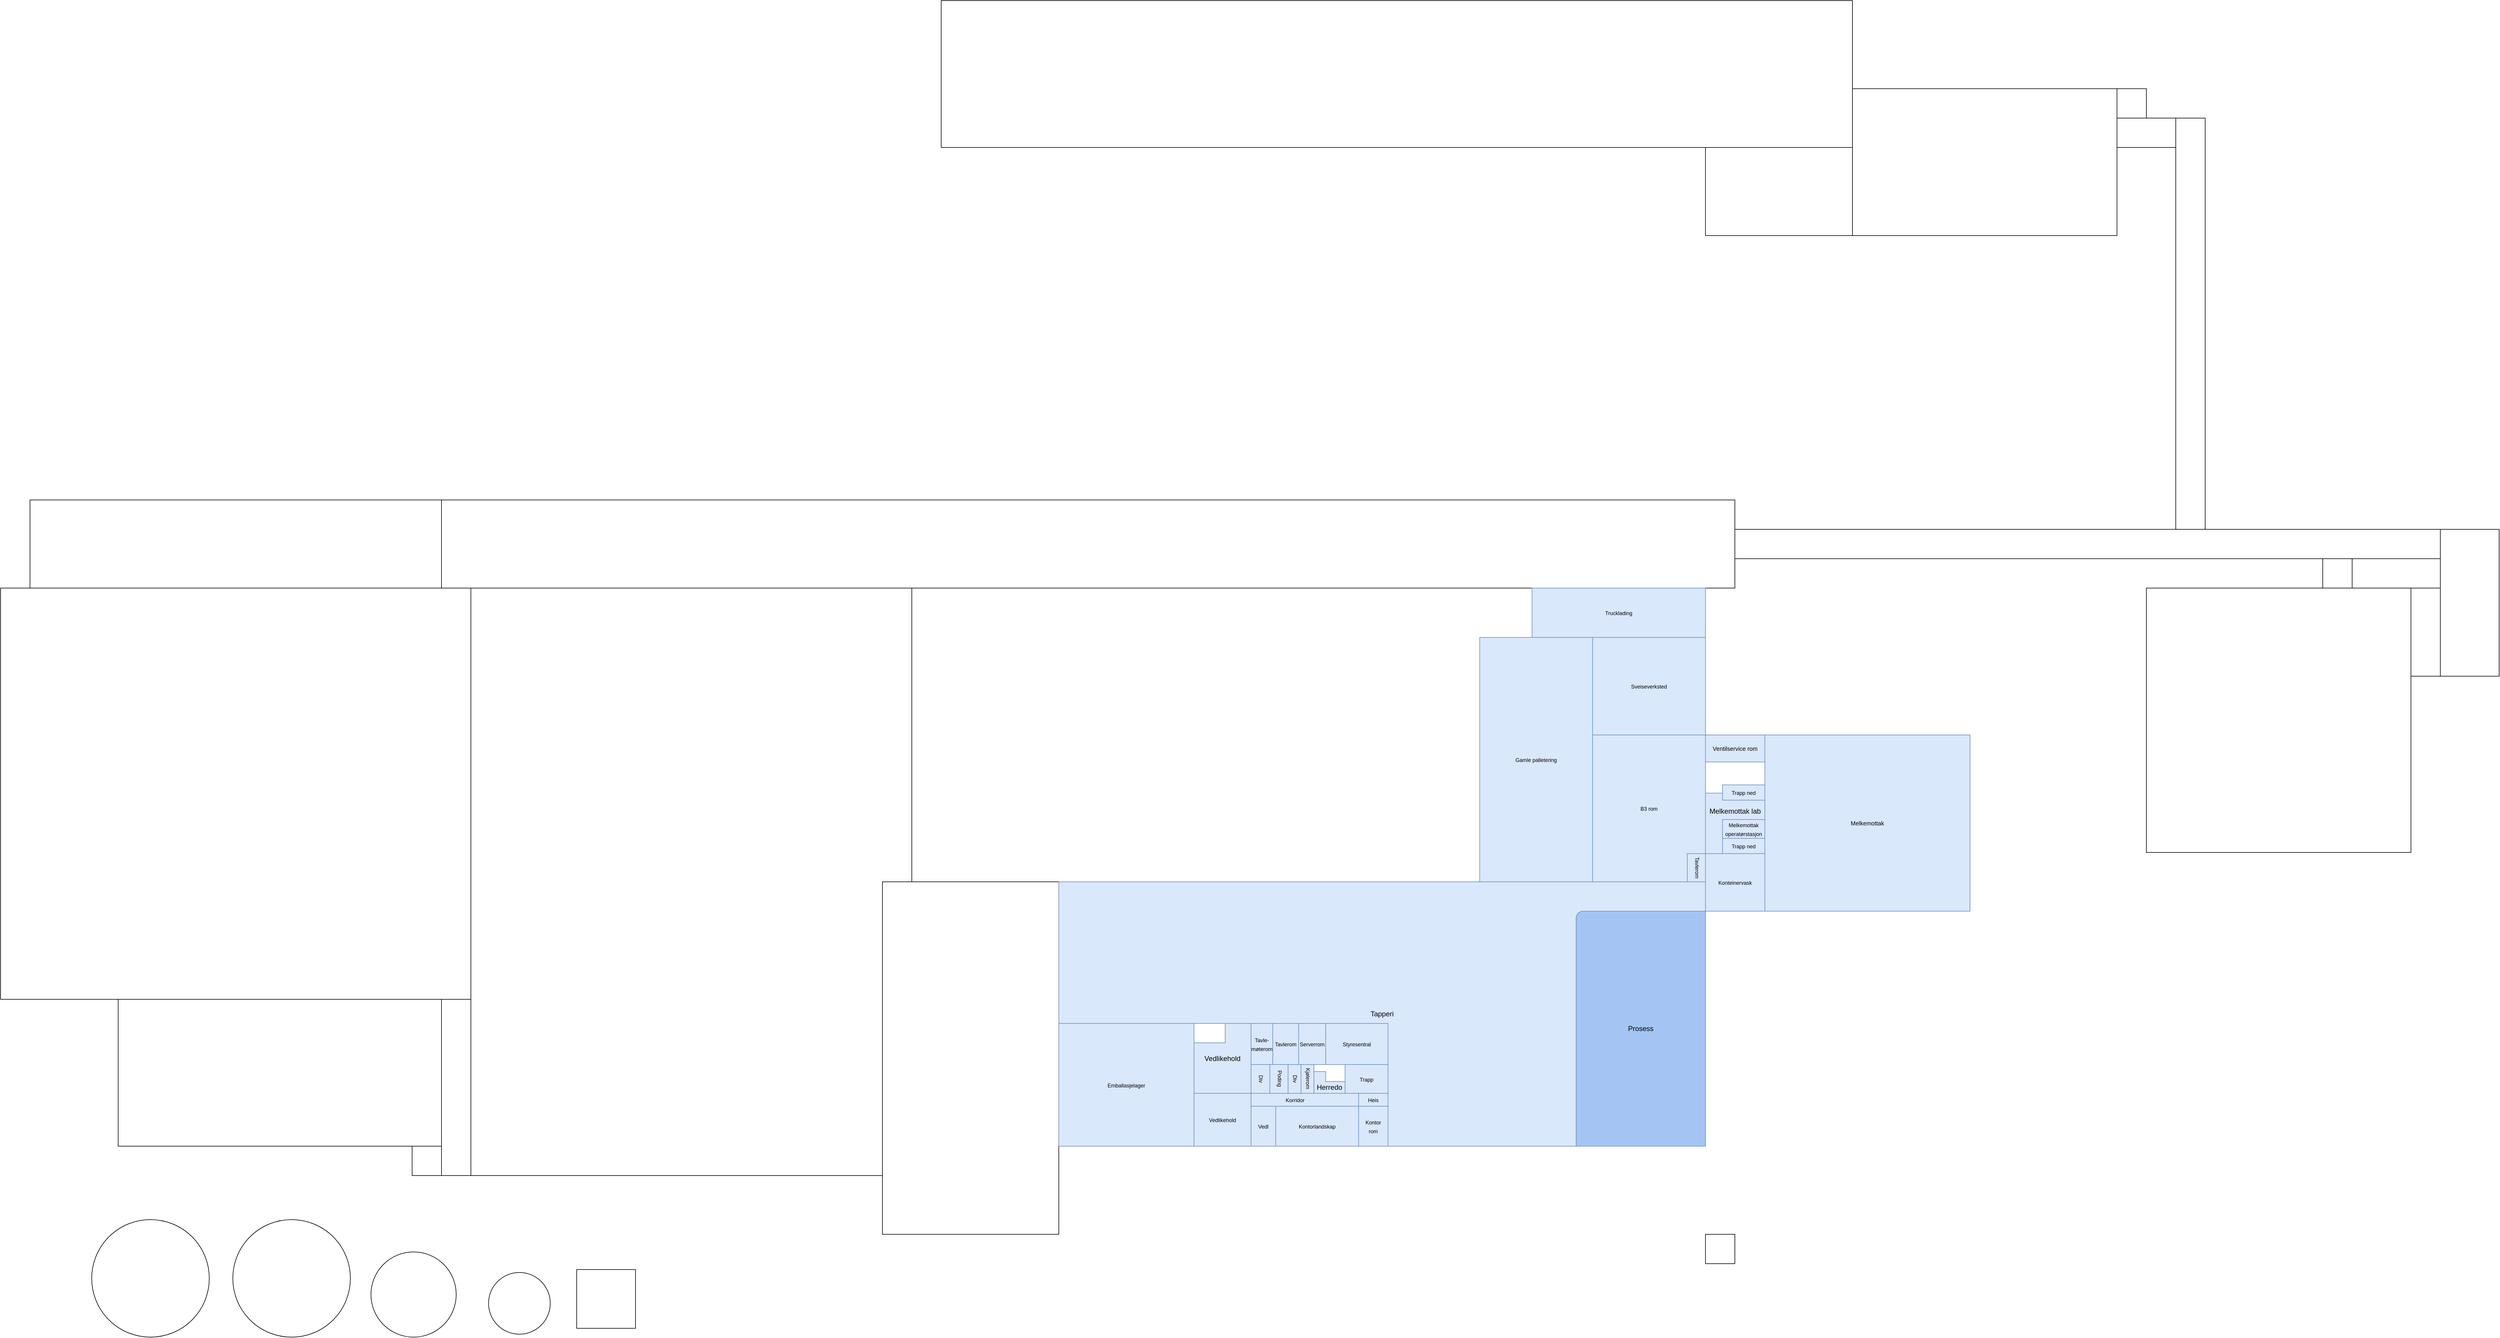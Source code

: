 <mxfile version="26.0.16">
  <diagram name="Page-1" id="Hi8thBa9BpcaoAM9ut1s">
    <mxGraphModel dx="6248" dy="2445" grid="0" gridSize="14" guides="1" tooltips="1" connect="1" arrows="1" fold="1" page="1" pageScale="1" pageWidth="1169" pageHeight="827" math="0" shadow="0">
      <root>
        <mxCell id="0" />
        <mxCell id="GzNEmD3VfXziyHX95NtM-45" value="Base" parent="0" />
        <mxCell id="GzNEmD3VfXziyHX95NtM-46" value="" style="verticalLabelPosition=bottom;verticalAlign=top;html=1;shape=mxgraph.basic.rect;fillColor2=none;strokeWidth=1;size=20;indent=5;" parent="GzNEmD3VfXziyHX95NtM-45" vertex="1">
          <mxGeometry x="1800" y="2327" width="1100" height="450" as="geometry" />
        </mxCell>
        <mxCell id="GzNEmD3VfXziyHX95NtM-47" value="" style="verticalLabelPosition=bottom;verticalAlign=top;html=1;shape=mxgraph.basic.rect;fillColor2=none;strokeWidth=1;size=20;indent=5;" parent="GzNEmD3VfXziyHX95NtM-45" vertex="1">
          <mxGeometry x="1550" y="1827" width="1350" height="500" as="geometry" />
        </mxCell>
        <mxCell id="GzNEmD3VfXziyHX95NtM-48" value="" style="verticalLabelPosition=bottom;verticalAlign=top;html=1;shape=mxgraph.basic.rect;fillColor2=none;strokeWidth=1;size=20;indent=5;" parent="GzNEmD3VfXziyHX95NtM-45" vertex="1">
          <mxGeometry x="2900" y="2077" width="450" height="300" as="geometry" />
        </mxCell>
        <mxCell id="GzNEmD3VfXziyHX95NtM-49" value="" style="verticalLabelPosition=bottom;verticalAlign=top;html=1;shape=mxgraph.basic.rect;fillColor2=none;strokeWidth=1;size=20;indent=5;" parent="GzNEmD3VfXziyHX95NtM-45" vertex="1">
          <mxGeometry x="3650" y="1827" width="450" height="450" as="geometry" />
        </mxCell>
        <mxCell id="GzNEmD3VfXziyHX95NtM-50" value="" style="verticalLabelPosition=bottom;verticalAlign=top;html=1;shape=mxgraph.basic.rect;fillColor2=none;strokeWidth=1;size=20;indent=5;" parent="GzNEmD3VfXziyHX95NtM-45" vertex="1">
          <mxGeometry x="4100" y="1827" width="50" height="150" as="geometry" />
        </mxCell>
        <mxCell id="GzNEmD3VfXziyHX95NtM-51" value="" style="verticalLabelPosition=bottom;verticalAlign=top;html=1;shape=mxgraph.basic.rect;fillColor2=none;strokeWidth=1;size=20;indent=5;" parent="GzNEmD3VfXziyHX95NtM-45" vertex="1">
          <mxGeometry x="4150" y="1727" width="100" height="250" as="geometry" />
        </mxCell>
        <mxCell id="GzNEmD3VfXziyHX95NtM-52" value="" style="verticalLabelPosition=bottom;verticalAlign=top;html=1;shape=mxgraph.basic.rect;fillColor2=none;strokeWidth=1;size=20;indent=5;" parent="GzNEmD3VfXziyHX95NtM-45" vertex="1">
          <mxGeometry x="3150" y="977" width="450" height="250" as="geometry" />
        </mxCell>
        <mxCell id="GzNEmD3VfXziyHX95NtM-53" value="" style="verticalLabelPosition=bottom;verticalAlign=top;html=1;shape=mxgraph.basic.rect;fillColor2=none;strokeWidth=1;size=20;indent=5;" parent="GzNEmD3VfXziyHX95NtM-45" vertex="1">
          <mxGeometry x="3600" y="977" width="50" height="50" as="geometry" />
        </mxCell>
        <mxCell id="GzNEmD3VfXziyHX95NtM-54" value="" style="verticalLabelPosition=bottom;verticalAlign=top;html=1;shape=mxgraph.basic.rect;fillColor2=none;strokeWidth=1;size=20;indent=5;" parent="GzNEmD3VfXziyHX95NtM-45" vertex="1">
          <mxGeometry x="2900" y="1077" width="250" height="150" as="geometry" />
        </mxCell>
        <mxCell id="GzNEmD3VfXziyHX95NtM-55" value="" style="verticalLabelPosition=bottom;verticalAlign=top;html=1;shape=mxgraph.basic.rect;fillColor2=none;strokeWidth=1;size=14.86;indent=5;" parent="GzNEmD3VfXziyHX95NtM-45" vertex="1">
          <mxGeometry x="1600" y="827" width="1550" height="250" as="geometry" />
        </mxCell>
        <mxCell id="GzNEmD3VfXziyHX95NtM-56" value="" style="verticalLabelPosition=bottom;verticalAlign=top;html=1;shape=mxgraph.basic.rect;fillColor2=none;strokeWidth=1;size=14.86;indent=5;" parent="GzNEmD3VfXziyHX95NtM-45" vertex="1">
          <mxGeometry x="750" y="1677" width="2200" height="150" as="geometry" />
        </mxCell>
        <mxCell id="GzNEmD3VfXziyHX95NtM-57" value="" style="verticalLabelPosition=bottom;verticalAlign=top;html=1;shape=mxgraph.basic.rect;fillColor2=none;strokeWidth=1;size=20;indent=5;" parent="GzNEmD3VfXziyHX95NtM-45" vertex="1">
          <mxGeometry x="2950" y="1727" width="1200" height="50" as="geometry" />
        </mxCell>
        <mxCell id="GzNEmD3VfXziyHX95NtM-58" value="" style="verticalLabelPosition=bottom;verticalAlign=top;html=1;shape=mxgraph.basic.rect;fillColor2=none;strokeWidth=1;size=20;indent=5;" parent="GzNEmD3VfXziyHX95NtM-45" vertex="1">
          <mxGeometry x="3950" y="1777" width="50" height="50" as="geometry" />
        </mxCell>
        <mxCell id="GzNEmD3VfXziyHX95NtM-59" value="" style="verticalLabelPosition=bottom;verticalAlign=top;html=1;shape=mxgraph.basic.rect;fillColor2=none;strokeWidth=1;size=20;indent=5;" parent="GzNEmD3VfXziyHX95NtM-45" vertex="1">
          <mxGeometry x="3700" y="1027" width="50" height="700" as="geometry" />
        </mxCell>
        <mxCell id="GzNEmD3VfXziyHX95NtM-60" value="" style="verticalLabelPosition=bottom;verticalAlign=top;html=1;shape=mxgraph.basic.rect;fillColor2=none;strokeWidth=1;size=20;indent=5;" parent="GzNEmD3VfXziyHX95NtM-45" vertex="1">
          <mxGeometry x="3600" y="1027" width="100" height="50" as="geometry" />
        </mxCell>
        <mxCell id="GzNEmD3VfXziyHX95NtM-61" value="" style="verticalLabelPosition=bottom;verticalAlign=top;html=1;shape=mxgraph.basic.rect;fillColor2=none;strokeWidth=1;size=20;indent=5;" parent="GzNEmD3VfXziyHX95NtM-45" vertex="1">
          <mxGeometry x="800" y="1827" width="750" height="1000" as="geometry" />
        </mxCell>
        <mxCell id="GzNEmD3VfXziyHX95NtM-62" value="" style="verticalLabelPosition=bottom;verticalAlign=top;html=1;shape=mxgraph.basic.rect;fillColor2=none;strokeWidth=1;size=20;indent=5;" parent="GzNEmD3VfXziyHX95NtM-45" vertex="1">
          <mxGeometry x="1500" y="2327" width="300" height="600" as="geometry" />
        </mxCell>
        <mxCell id="GzNEmD3VfXziyHX95NtM-63" value="" style="verticalLabelPosition=bottom;verticalAlign=top;html=1;shape=mxgraph.basic.rect;fillColor2=none;strokeWidth=1;size=20;indent=5;" parent="GzNEmD3VfXziyHX95NtM-45" vertex="1">
          <mxGeometry x="750" y="2477" width="50" height="350" as="geometry" />
        </mxCell>
        <mxCell id="GzNEmD3VfXziyHX95NtM-64" value="" style="verticalLabelPosition=bottom;verticalAlign=top;html=1;shape=mxgraph.basic.rect;fillColor2=none;strokeWidth=1;size=20;indent=5;" parent="GzNEmD3VfXziyHX95NtM-45" vertex="1">
          <mxGeometry x="700" y="2777" width="50" height="50" as="geometry" />
        </mxCell>
        <mxCell id="GzNEmD3VfXziyHX95NtM-65" value="" style="verticalLabelPosition=bottom;verticalAlign=top;html=1;shape=mxgraph.basic.rect;fillColor2=none;strokeWidth=1;size=14.86;indent=5;" parent="GzNEmD3VfXziyHX95NtM-45" vertex="1">
          <mxGeometry x="50" y="1677" width="700" height="150" as="geometry" />
        </mxCell>
        <mxCell id="GzNEmD3VfXziyHX95NtM-66" value="" style="verticalLabelPosition=bottom;verticalAlign=top;html=1;shape=mxgraph.basic.rect;fillColor2=none;strokeWidth=1;size=14.86;indent=5;" parent="GzNEmD3VfXziyHX95NtM-45" vertex="1">
          <mxGeometry y="1827" width="800" height="700" as="geometry" />
        </mxCell>
        <mxCell id="GzNEmD3VfXziyHX95NtM-67" value="" style="verticalLabelPosition=bottom;verticalAlign=top;html=1;shape=mxgraph.basic.rect;fillColor2=none;strokeWidth=1;size=14.86;indent=5;" parent="GzNEmD3VfXziyHX95NtM-45" vertex="1">
          <mxGeometry x="200" y="2527" width="550" height="250" as="geometry" />
        </mxCell>
        <mxCell id="GzNEmD3VfXziyHX95NtM-68" value="" style="verticalLabelPosition=bottom;verticalAlign=top;html=1;shape=mxgraph.basic.rect;fillColor2=none;strokeWidth=1;size=20;indent=5;" parent="GzNEmD3VfXziyHX95NtM-45" vertex="1">
          <mxGeometry x="2900" y="2927" width="50" height="50" as="geometry" />
        </mxCell>
        <mxCell id="GzNEmD3VfXziyHX95NtM-69" value="" style="verticalLabelPosition=bottom;verticalAlign=top;html=1;shape=mxgraph.basic.rect;fillColor2=none;strokeWidth=1;size=20;indent=5;" parent="GzNEmD3VfXziyHX95NtM-45" vertex="1">
          <mxGeometry x="980" y="2987" width="100" height="100" as="geometry" />
        </mxCell>
        <mxCell id="GzNEmD3VfXziyHX95NtM-71" value="" style="ellipse;whiteSpace=wrap;html=1;aspect=fixed;" parent="GzNEmD3VfXziyHX95NtM-45" vertex="1">
          <mxGeometry x="830" y="2992" width="105" height="105" as="geometry" />
        </mxCell>
        <mxCell id="GzNEmD3VfXziyHX95NtM-72" value="" style="ellipse;whiteSpace=wrap;html=1;aspect=fixed;" parent="GzNEmD3VfXziyHX95NtM-45" vertex="1">
          <mxGeometry x="630" y="2957" width="145" height="145" as="geometry" />
        </mxCell>
        <mxCell id="GzNEmD3VfXziyHX95NtM-73" value="" style="ellipse;whiteSpace=wrap;html=1;aspect=fixed;" parent="GzNEmD3VfXziyHX95NtM-45" vertex="1">
          <mxGeometry x="395" y="2902" width="200" height="200" as="geometry" />
        </mxCell>
        <mxCell id="GzNEmD3VfXziyHX95NtM-74" value="" style="ellipse;whiteSpace=wrap;html=1;aspect=fixed;" parent="GzNEmD3VfXziyHX95NtM-45" vertex="1">
          <mxGeometry x="155" y="2902" width="200" height="200" as="geometry" />
        </mxCell>
        <mxCell id="GzNEmD3VfXziyHX95NtM-5" value="Kjeller" parent="0" />
        <mxCell id="GzNEmD3VfXziyHX95NtM-4" value="Grunnplan" parent="0" />
        <mxCell id="h_ZqSWhydHnjJ5OdPfgj-34" value="&lt;font style=&quot;font-size: 9px;&quot;&gt;B3 rom&lt;/font&gt;" style="rounded=0;whiteSpace=wrap;html=1;fillColor=#dae8fc;strokeColor=#6c8ebf;direction=west;" vertex="1" parent="GzNEmD3VfXziyHX95NtM-4">
          <mxGeometry x="2708" y="2077" width="192" height="250" as="geometry" />
        </mxCell>
        <mxCell id="GzNEmD3VfXziyHX95NtM-79" value="Tapperi" style="shape=corner;whiteSpace=wrap;html=1;fillColor=#dae8fc;strokeColor=#6c8ebf;direction=south;dx=241;dy=541;" parent="GzNEmD3VfXziyHX95NtM-4" vertex="1">
          <mxGeometry x="1800" y="2327" width="1100" height="450" as="geometry" />
        </mxCell>
        <mxCell id="GzNEmD3VfXziyHX95NtM-76" value="Prosess" style="verticalLabelPosition=middle;verticalAlign=middle;html=1;shape=mxgraph.basic.corner_round_rect;dx=6;whiteSpace=wrap;flipH=1;direction=south;fillColor=light-dark(#a4c5f4, #1d293b);strokeColor=#6c8ebf;labelPosition=center;align=center;" parent="GzNEmD3VfXziyHX95NtM-4" vertex="1">
          <mxGeometry x="2680" y="2377" width="220" height="400" as="geometry" />
        </mxCell>
        <mxCell id="GzNEmD3VfXziyHX95NtM-77" value="&lt;font style=&quot;font-size: 9px;&quot;&gt;Konteinervask&lt;/font&gt;" style="rounded=0;whiteSpace=wrap;html=1;fillColor=#dae8fc;strokeColor=#6c8ebf;" parent="GzNEmD3VfXziyHX95NtM-4" vertex="1">
          <mxGeometry x="2900" y="2279" width="101" height="98" as="geometry" />
        </mxCell>
        <mxCell id="GzNEmD3VfXziyHX95NtM-82" value="&lt;font size=&quot;1&quot;&gt;Ventilservice rom&lt;/font&gt;" style="rounded=0;whiteSpace=wrap;html=1;fillColor=#dae8fc;strokeColor=#6c8ebf;" parent="GzNEmD3VfXziyHX95NtM-4" vertex="1">
          <mxGeometry x="2900" y="2077" width="101" height="46" as="geometry" />
        </mxCell>
        <mxCell id="GzNEmD3VfXziyHX95NtM-83" value="&lt;font style=&quot;font-size: 9px;&quot;&gt;Styresentral&lt;/font&gt;" style="rounded=0;whiteSpace=wrap;html=1;fillColor=#dae8fc;strokeColor=#6c8ebf;" parent="GzNEmD3VfXziyHX95NtM-4" vertex="1">
          <mxGeometry x="2254" y="2568" width="106" height="70" as="geometry" />
        </mxCell>
        <mxCell id="GzNEmD3VfXziyHX95NtM-84" value="&lt;font style=&quot;font-size: 9px;&quot;&gt;Trapp&lt;/font&gt;" style="rounded=0;whiteSpace=wrap;html=1;fillColor=#dae8fc;strokeColor=#6c8ebf;" parent="GzNEmD3VfXziyHX95NtM-4" vertex="1">
          <mxGeometry x="2287" y="2638" width="73" height="49" as="geometry" />
        </mxCell>
        <mxCell id="GzNEmD3VfXziyHX95NtM-85" value="&lt;font style=&quot;font-size: 9px;&quot;&gt;Heis&lt;/font&gt;" style="rounded=0;whiteSpace=wrap;html=1;fillColor=#dae8fc;strokeColor=#6c8ebf;" parent="GzNEmD3VfXziyHX95NtM-4" vertex="1">
          <mxGeometry x="2310" y="2687" width="50" height="22" as="geometry" />
        </mxCell>
        <mxCell id="GzNEmD3VfXziyHX95NtM-86" value="&lt;font style=&quot;font-size: 9px;&quot;&gt;Serverrom&lt;/font&gt;" style="rounded=0;whiteSpace=wrap;html=1;fillColor=#dae8fc;strokeColor=#6c8ebf;" parent="GzNEmD3VfXziyHX95NtM-4" vertex="1">
          <mxGeometry x="2208" y="2568" width="46" height="70" as="geometry" />
        </mxCell>
        <mxCell id="GzNEmD3VfXziyHX95NtM-87" value="&lt;font style=&quot;font-size: 9px;&quot;&gt;Tavlerom&lt;/font&gt;" style="rounded=0;whiteSpace=wrap;html=1;fillColor=#dae8fc;strokeColor=#6c8ebf;" parent="GzNEmD3VfXziyHX95NtM-4" vertex="1">
          <mxGeometry x="2164" y="2568" width="44" height="70" as="geometry" />
        </mxCell>
        <mxCell id="GzNEmD3VfXziyHX95NtM-88" value="&lt;font style=&quot;font-size: 9px;&quot;&gt;Tavle-møterom&lt;/font&gt;" style="rounded=0;whiteSpace=wrap;html=1;fillColor=#dae8fc;strokeColor=#6c8ebf;" parent="GzNEmD3VfXziyHX95NtM-4" vertex="1">
          <mxGeometry x="2127" y="2568" width="37" height="70" as="geometry" />
        </mxCell>
        <mxCell id="GzNEmD3VfXziyHX95NtM-89" value="&lt;font style=&quot;font-size: 9px;&quot;&gt;Korridor&lt;/font&gt;" style="rounded=0;whiteSpace=wrap;html=1;fillColor=#dae8fc;strokeColor=#6c8ebf;" parent="GzNEmD3VfXziyHX95NtM-4" vertex="1">
          <mxGeometry x="2094" y="2687" width="216" height="22" as="geometry" />
        </mxCell>
        <mxCell id="h_ZqSWhydHnjJ5OdPfgj-13" value="&lt;font style=&quot;font-size: 9px;&quot;&gt;Kontorlandskap&lt;/font&gt;" style="rounded=0;whiteSpace=wrap;html=1;fillColor=#dae8fc;strokeColor=#6c8ebf;" vertex="1" parent="GzNEmD3VfXziyHX95NtM-4">
          <mxGeometry x="2169" y="2709" width="141" height="68" as="geometry" />
        </mxCell>
        <mxCell id="h_ZqSWhydHnjJ5OdPfgj-14" value="&lt;font style=&quot;font-size: 9px;&quot;&gt;Kontor&lt;/font&gt;&lt;div&gt;&lt;font style=&quot;font-size: 9px;&quot;&gt;rom&lt;/font&gt;&lt;/div&gt;" style="rounded=0;whiteSpace=wrap;html=1;fillColor=#dae8fc;strokeColor=#6c8ebf;" vertex="1" parent="GzNEmD3VfXziyHX95NtM-4">
          <mxGeometry x="2310" y="2709" width="50" height="68" as="geometry" />
        </mxCell>
        <mxCell id="h_ZqSWhydHnjJ5OdPfgj-15" value="&lt;div&gt;&lt;br&gt;&lt;/div&gt;Herredo" style="shape=corner;whiteSpace=wrap;html=1;fillColor=#dae8fc;strokeColor=#6c8ebf;direction=north;" vertex="1" parent="GzNEmD3VfXziyHX95NtM-4">
          <mxGeometry x="2234" y="2650" width="53" height="37" as="geometry" />
        </mxCell>
        <mxCell id="h_ZqSWhydHnjJ5OdPfgj-16" value="&lt;font style=&quot;font-size: 9px;&quot;&gt;Kjølerom&lt;/font&gt;" style="rounded=0;whiteSpace=wrap;html=1;fillColor=#dae8fc;strokeColor=#6c8ebf;textDirection=vertical-lr;" vertex="1" parent="GzNEmD3VfXziyHX95NtM-4">
          <mxGeometry x="2212" y="2638" width="22" height="49" as="geometry" />
        </mxCell>
        <mxCell id="h_ZqSWhydHnjJ5OdPfgj-17" value="&lt;font style=&quot;font-size: 9px;&quot;&gt;Div&lt;/font&gt;" style="rounded=0;whiteSpace=wrap;html=1;fillColor=#dae8fc;strokeColor=#6c8ebf;textDirection=vertical-lr;" vertex="1" parent="GzNEmD3VfXziyHX95NtM-4">
          <mxGeometry x="2190" y="2638" width="22" height="49" as="geometry" />
        </mxCell>
        <mxCell id="h_ZqSWhydHnjJ5OdPfgj-18" value="&lt;font style=&quot;font-size: 9px;&quot;&gt;Poding&lt;/font&gt;" style="rounded=0;whiteSpace=wrap;html=1;fillColor=#dae8fc;strokeColor=#6c8ebf;textDirection=vertical-lr;" vertex="1" parent="GzNEmD3VfXziyHX95NtM-4">
          <mxGeometry x="2159" y="2638" width="31" height="49" as="geometry" />
        </mxCell>
        <mxCell id="h_ZqSWhydHnjJ5OdPfgj-19" value="&lt;font style=&quot;font-size: 9px;&quot;&gt;Div&lt;/font&gt;" style="rounded=0;whiteSpace=wrap;html=1;fillColor=#dae8fc;strokeColor=#6c8ebf;textDirection=vertical-lr;" vertex="1" parent="GzNEmD3VfXziyHX95NtM-4">
          <mxGeometry x="2127" y="2638" width="32" height="49" as="geometry" />
        </mxCell>
        <mxCell id="h_ZqSWhydHnjJ5OdPfgj-21" value="&lt;div&gt;Vedlikehold&lt;/div&gt;" style="shape=corner;whiteSpace=wrap;html=1;fillColor=#dae8fc;strokeColor=#6c8ebf;direction=west;dx=44;dy=86;" vertex="1" parent="GzNEmD3VfXziyHX95NtM-4">
          <mxGeometry x="2030" y="2568" width="97" height="119" as="geometry" />
        </mxCell>
        <mxCell id="h_ZqSWhydHnjJ5OdPfgj-23" value="&lt;font style=&quot;font-size: 9px;&quot;&gt;Vedlikehold&lt;/font&gt;" style="rounded=0;whiteSpace=wrap;html=1;fillColor=#dae8fc;strokeColor=#6c8ebf;" vertex="1" parent="GzNEmD3VfXziyHX95NtM-4">
          <mxGeometry x="2030" y="2687" width="97" height="90" as="geometry" />
        </mxCell>
        <mxCell id="h_ZqSWhydHnjJ5OdPfgj-24" value="&lt;font style=&quot;font-size: 9px;&quot;&gt;Emballasjelager&lt;/font&gt;" style="rounded=0;whiteSpace=wrap;html=1;fillColor=#dae8fc;strokeColor=#6c8ebf;" vertex="1" parent="GzNEmD3VfXziyHX95NtM-4">
          <mxGeometry x="1800" y="2568" width="230" height="209" as="geometry" />
        </mxCell>
        <mxCell id="h_ZqSWhydHnjJ5OdPfgj-25" value="&lt;font style=&quot;font-size: 9px;&quot;&gt;Vedl&lt;/font&gt;" style="rounded=0;whiteSpace=wrap;html=1;fillColor=#dae8fc;strokeColor=#6c8ebf;" vertex="1" parent="GzNEmD3VfXziyHX95NtM-4">
          <mxGeometry x="2127" y="2709" width="42" height="68" as="geometry" />
        </mxCell>
        <mxCell id="h_ZqSWhydHnjJ5OdPfgj-26" value="&lt;font size=&quot;1&quot;&gt;Melkemottak&lt;/font&gt;" style="rounded=0;whiteSpace=wrap;html=1;fillColor=#dae8fc;strokeColor=#6c8ebf;" vertex="1" parent="GzNEmD3VfXziyHX95NtM-4">
          <mxGeometry x="3001" y="2077" width="349" height="300" as="geometry" />
        </mxCell>
        <mxCell id="h_ZqSWhydHnjJ5OdPfgj-27" value="&lt;font style=&quot;font-size: 9px;&quot;&gt;Melkemottak operatørstasjon&lt;/font&gt;" style="rounded=0;whiteSpace=wrap;html=1;fillColor=#dae8fc;strokeColor=#6c8ebf;" vertex="1" parent="GzNEmD3VfXziyHX95NtM-4">
          <mxGeometry x="2929" y="2221" width="72" height="32" as="geometry" />
        </mxCell>
        <mxCell id="h_ZqSWhydHnjJ5OdPfgj-29" value="&lt;font style=&quot;font-size: 9px;&quot;&gt;Trapp ned&lt;/font&gt;" style="rounded=0;whiteSpace=wrap;html=1;fillColor=#dae8fc;strokeColor=#6c8ebf;" vertex="1" parent="GzNEmD3VfXziyHX95NtM-4">
          <mxGeometry x="2929" y="2253" width="72" height="26" as="geometry" />
        </mxCell>
        <mxCell id="h_ZqSWhydHnjJ5OdPfgj-30" value="&lt;div&gt;Melkemottak lab&lt;/div&gt;&lt;div&gt;&lt;br&gt;&lt;/div&gt;&lt;div&gt;&lt;br&gt;&lt;/div&gt;&lt;div&gt;&lt;br&gt;&lt;/div&gt;" style="shape=corner;whiteSpace=wrap;html=1;fillColor=#dae8fc;strokeColor=#6c8ebf;direction=east;dx=29;dy=45;" vertex="1" parent="GzNEmD3VfXziyHX95NtM-4">
          <mxGeometry x="2900" y="2176" width="101" height="103" as="geometry" />
        </mxCell>
        <mxCell id="h_ZqSWhydHnjJ5OdPfgj-31" value="&lt;font style=&quot;font-size: 9px;&quot;&gt;Trapp ned&lt;/font&gt;" style="rounded=0;whiteSpace=wrap;html=1;fillColor=#dae8fc;strokeColor=#6c8ebf;" vertex="1" parent="GzNEmD3VfXziyHX95NtM-4">
          <mxGeometry x="2929" y="2162" width="72" height="26" as="geometry" />
        </mxCell>
        <mxCell id="h_ZqSWhydHnjJ5OdPfgj-33" value="&lt;font style=&quot;font-size: 9px;&quot;&gt;Tavlerom&lt;/font&gt;" style="rounded=0;whiteSpace=wrap;html=1;fillColor=#dae8fc;strokeColor=#6c8ebf;direction=west;textDirection=vertical-lr;" vertex="1" parent="GzNEmD3VfXziyHX95NtM-4">
          <mxGeometry x="2869" y="2279" width="31" height="48" as="geometry" />
        </mxCell>
        <mxCell id="h_ZqSWhydHnjJ5OdPfgj-35" value="&lt;font style=&quot;font-size: 9px;&quot;&gt;Sveiseverksted&lt;/font&gt;" style="rounded=0;whiteSpace=wrap;html=1;fillColor=#dae8fc;strokeColor=#6c8ebf;direction=west;" vertex="1" parent="GzNEmD3VfXziyHX95NtM-4">
          <mxGeometry x="2708" y="1911" width="192" height="166" as="geometry" />
        </mxCell>
        <mxCell id="h_ZqSWhydHnjJ5OdPfgj-36" value="&lt;font style=&quot;font-size: 9px;&quot;&gt;Gamle palletering&lt;/font&gt;" style="rounded=0;whiteSpace=wrap;html=1;fillColor=#dae8fc;strokeColor=#6c8ebf;direction=west;" vertex="1" parent="GzNEmD3VfXziyHX95NtM-4">
          <mxGeometry x="2516" y="1911" width="192" height="416" as="geometry" />
        </mxCell>
        <mxCell id="h_ZqSWhydHnjJ5OdPfgj-37" value="&lt;font style=&quot;font-size: 9px;&quot;&gt;Trucklading&lt;/font&gt;" style="rounded=0;whiteSpace=wrap;html=1;fillColor=#dae8fc;strokeColor=#6c8ebf;direction=west;" vertex="1" parent="GzNEmD3VfXziyHX95NtM-4">
          <mxGeometry x="2605" y="1827" width="295" height="84" as="geometry" />
        </mxCell>
        <mxCell id="GzNEmD3VfXziyHX95NtM-3" value="Mesanin" parent="0" />
        <mxCell id="GzNEmD3VfXziyHX95NtM-6" value="Tak" parent="0" />
        <mxCell id="h_ZqSWhydHnjJ5OdPfgj-32" value="Områder" parent="0" />
      </root>
    </mxGraphModel>
  </diagram>
</mxfile>
